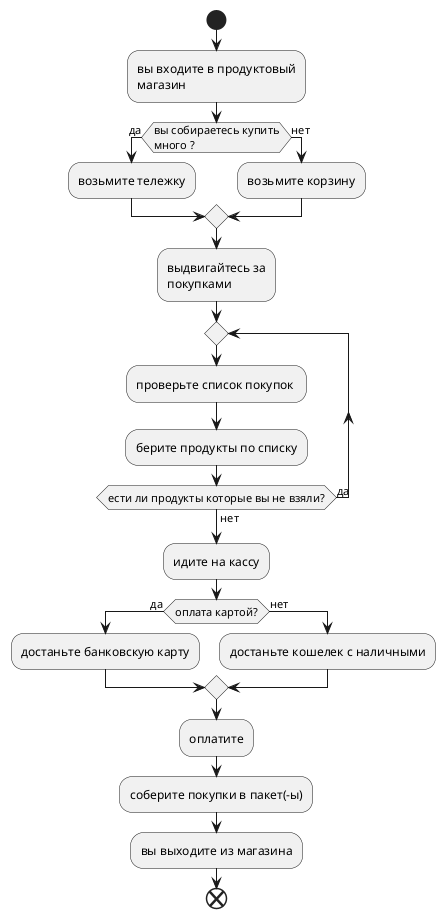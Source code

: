 @startuml
start
:вы входите в продуктовый
магазин;
if(вы собираетесь купить
много ?) then (да)
:возьмите тележку;
else (нет)
:возьмите корзину;
endif
:выдвигайтесь за
покупками;
repeat
:проверьте список покупок ;
:берите продукты по списку;
repeat while (ести ли продукты которые вы не взяли?) is (да) not (нет)
:идите на кассу;
if(оплата картой?) then(да)
:достаньте банковскую карту;
else (нет)
:достаньте кошелек с наличными;
endif
:оплатите;
:соберите покупки в пакет(-ы);
:вы выходите из магазина;
end
@enduml